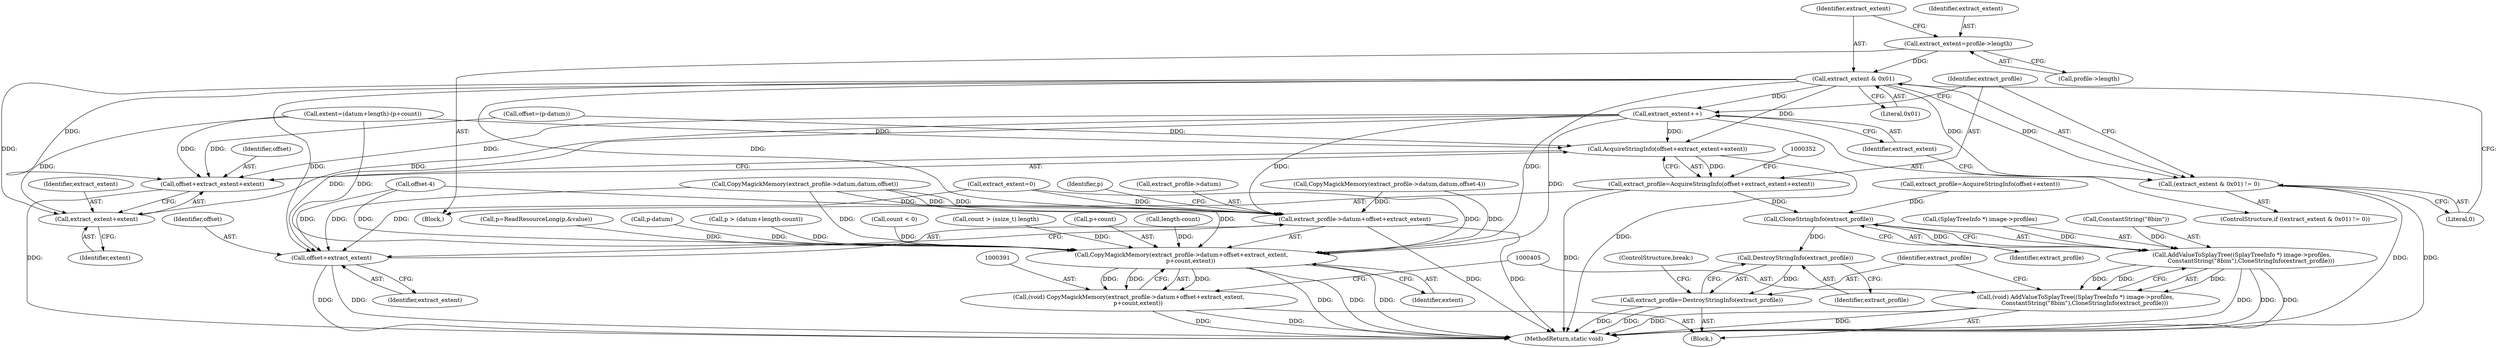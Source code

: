 digraph "0_ImageMagick_478cce544fdf1de882d78381768458f397964453@pointer" {
"1000330" [label="(Call,extract_extent=profile->length)"];
"1000337" [label="(Call,extract_extent & 0x01)"];
"1000336" [label="(Call,(extract_extent & 0x01) != 0)"];
"1000341" [label="(Call,extract_extent++)"];
"1000345" [label="(Call,AcquireStringInfo(offset+extract_extent+extent))"];
"1000343" [label="(Call,extract_profile=AcquireStringInfo(offset+extract_extent+extent))"];
"1000414" [label="(Call,CloneStringInfo(extract_profile))"];
"1000406" [label="(Call,AddValueToSplayTree((SplayTreeInfo *) image->profiles,\n          ConstantString(\"8bim\"),CloneStringInfo(extract_profile)))"];
"1000404" [label="(Call,(void) AddValueToSplayTree((SplayTreeInfo *) image->profiles,\n          ConstantString(\"8bim\"),CloneStringInfo(extract_profile)))"];
"1000418" [label="(Call,DestroyStringInfo(extract_profile))"];
"1000416" [label="(Call,extract_profile=DestroyStringInfo(extract_profile))"];
"1000346" [label="(Call,offset+extract_extent+extent)"];
"1000348" [label="(Call,extract_extent+extent)"];
"1000392" [label="(Call,CopyMagickMemory(extract_profile->datum+offset+extract_extent,\n          p+count,extent))"];
"1000390" [label="(Call,(void) CopyMagickMemory(extract_profile->datum+offset+extract_extent,\n          p+count,extent))"];
"1000393" [label="(Call,extract_profile->datum+offset+extract_extent)"];
"1000397" [label="(Call,offset+extract_extent)"];
"1000418" [label="(Call,DestroyStringInfo(extract_profile))"];
"1000368" [label="(Call,offset-4)"];
"1000399" [label="(Identifier,extract_extent)"];
"1000336" [label="(Call,(extract_extent & 0x01) != 0)"];
"1000280" [label="(Block,)"];
"1000414" [label="(Call,CloneStringInfo(extract_profile))"];
"1000309" [label="(Call,extract_profile=AcquireStringInfo(offset+extent))"];
"1000403" [label="(Identifier,extent)"];
"1000234" [label="(Call,p=ReadResourceLong(p,&value))"];
"1000340" [label="(Literal,0)"];
"1000401" [label="(Identifier,p)"];
"1000416" [label="(Call,extract_profile=DestroyStringInfo(extract_profile))"];
"1000330" [label="(Call,extract_extent=profile->length)"];
"1000390" [label="(Call,(void) CopyMagickMemory(extract_profile->datum+offset+extract_extent,\n          p+count,extent))"];
"1000325" [label="(Call,offset=(p-datum))"];
"1000345" [label="(Call,AcquireStringInfo(offset+extract_extent+extent))"];
"1000394" [label="(Call,extract_profile->datum)"];
"1000342" [label="(Identifier,extract_extent)"];
"1000327" [label="(Call,p-datum)"];
"1000346" [label="(Call,offset+extract_extent+extent)"];
"1000398" [label="(Identifier,offset)"];
"1000397" [label="(Call,offset+extract_extent)"];
"1000419" [label="(Identifier,extract_profile)"];
"1000317" [label="(Call,CopyMagickMemory(extract_profile->datum,datum,offset))"];
"1000353" [label="(Call,CopyMagickMemory(extract_profile->datum,datum,offset-4))"];
"1000259" [label="(Call,p > (datum+length-count))"];
"1000406" [label="(Call,AddValueToSplayTree((SplayTreeInfo *) image->profiles,\n          ConstantString(\"8bim\"),CloneStringInfo(extract_profile)))"];
"1000324" [label="(Block,)"];
"1000348" [label="(Call,extract_extent+extent)"];
"1000404" [label="(Call,(void) AddValueToSplayTree((SplayTreeInfo *) image->profiles,\n          ConstantString(\"8bim\"),CloneStringInfo(extract_profile)))"];
"1000285" [label="(Call,extract_extent=0)"];
"1000288" [label="(Call,extent=(datum+length)-(p+count))"];
"1000337" [label="(Call,extract_extent & 0x01)"];
"1000335" [label="(ControlStructure,if ((extract_extent & 0x01) != 0))"];
"1000412" [label="(Call,ConstantString(\"8bim\"))"];
"1000392" [label="(Call,CopyMagickMemory(extract_profile->datum+offset+extract_extent,\n          p+count,extent))"];
"1000341" [label="(Call,extract_extent++)"];
"1000332" [label="(Call,profile->length)"];
"1000255" [label="(Call,count < 0)"];
"1000343" [label="(Call,extract_profile=AcquireStringInfo(offset+extract_extent+extent))"];
"1000393" [label="(Call,extract_profile->datum+offset+extract_extent)"];
"1000420" [label="(ControlStructure,break;)"];
"1000407" [label="(Call,(SplayTreeInfo *) image->profiles)"];
"1000350" [label="(Identifier,extent)"];
"1000266" [label="(Call,count > (ssize_t) length)"];
"1000338" [label="(Identifier,extract_extent)"];
"1000347" [label="(Identifier,offset)"];
"1000349" [label="(Identifier,extract_extent)"];
"1000400" [label="(Call,p+count)"];
"1000263" [label="(Call,length-count)"];
"1000417" [label="(Identifier,extract_profile)"];
"1000415" [label="(Identifier,extract_profile)"];
"1000421" [label="(MethodReturn,static void)"];
"1000331" [label="(Identifier,extract_extent)"];
"1000344" [label="(Identifier,extract_profile)"];
"1000339" [label="(Literal,0x01)"];
"1000330" -> "1000324"  [label="AST: "];
"1000330" -> "1000332"  [label="CFG: "];
"1000331" -> "1000330"  [label="AST: "];
"1000332" -> "1000330"  [label="AST: "];
"1000338" -> "1000330"  [label="CFG: "];
"1000330" -> "1000337"  [label="DDG: "];
"1000337" -> "1000336"  [label="AST: "];
"1000337" -> "1000339"  [label="CFG: "];
"1000338" -> "1000337"  [label="AST: "];
"1000339" -> "1000337"  [label="AST: "];
"1000340" -> "1000337"  [label="CFG: "];
"1000337" -> "1000336"  [label="DDG: "];
"1000337" -> "1000336"  [label="DDG: "];
"1000337" -> "1000341"  [label="DDG: "];
"1000337" -> "1000345"  [label="DDG: "];
"1000337" -> "1000346"  [label="DDG: "];
"1000337" -> "1000348"  [label="DDG: "];
"1000337" -> "1000392"  [label="DDG: "];
"1000337" -> "1000393"  [label="DDG: "];
"1000337" -> "1000397"  [label="DDG: "];
"1000336" -> "1000335"  [label="AST: "];
"1000336" -> "1000340"  [label="CFG: "];
"1000340" -> "1000336"  [label="AST: "];
"1000342" -> "1000336"  [label="CFG: "];
"1000344" -> "1000336"  [label="CFG: "];
"1000336" -> "1000421"  [label="DDG: "];
"1000336" -> "1000421"  [label="DDG: "];
"1000341" -> "1000335"  [label="AST: "];
"1000341" -> "1000342"  [label="CFG: "];
"1000342" -> "1000341"  [label="AST: "];
"1000344" -> "1000341"  [label="CFG: "];
"1000341" -> "1000345"  [label="DDG: "];
"1000341" -> "1000346"  [label="DDG: "];
"1000341" -> "1000348"  [label="DDG: "];
"1000341" -> "1000392"  [label="DDG: "];
"1000341" -> "1000393"  [label="DDG: "];
"1000341" -> "1000397"  [label="DDG: "];
"1000345" -> "1000343"  [label="AST: "];
"1000345" -> "1000346"  [label="CFG: "];
"1000346" -> "1000345"  [label="AST: "];
"1000343" -> "1000345"  [label="CFG: "];
"1000345" -> "1000421"  [label="DDG: "];
"1000345" -> "1000343"  [label="DDG: "];
"1000325" -> "1000345"  [label="DDG: "];
"1000288" -> "1000345"  [label="DDG: "];
"1000343" -> "1000324"  [label="AST: "];
"1000344" -> "1000343"  [label="AST: "];
"1000352" -> "1000343"  [label="CFG: "];
"1000343" -> "1000421"  [label="DDG: "];
"1000343" -> "1000414"  [label="DDG: "];
"1000414" -> "1000406"  [label="AST: "];
"1000414" -> "1000415"  [label="CFG: "];
"1000415" -> "1000414"  [label="AST: "];
"1000406" -> "1000414"  [label="CFG: "];
"1000414" -> "1000406"  [label="DDG: "];
"1000309" -> "1000414"  [label="DDG: "];
"1000414" -> "1000418"  [label="DDG: "];
"1000406" -> "1000404"  [label="AST: "];
"1000407" -> "1000406"  [label="AST: "];
"1000412" -> "1000406"  [label="AST: "];
"1000404" -> "1000406"  [label="CFG: "];
"1000406" -> "1000421"  [label="DDG: "];
"1000406" -> "1000421"  [label="DDG: "];
"1000406" -> "1000421"  [label="DDG: "];
"1000406" -> "1000404"  [label="DDG: "];
"1000406" -> "1000404"  [label="DDG: "];
"1000406" -> "1000404"  [label="DDG: "];
"1000407" -> "1000406"  [label="DDG: "];
"1000412" -> "1000406"  [label="DDG: "];
"1000404" -> "1000280"  [label="AST: "];
"1000405" -> "1000404"  [label="AST: "];
"1000417" -> "1000404"  [label="CFG: "];
"1000404" -> "1000421"  [label="DDG: "];
"1000404" -> "1000421"  [label="DDG: "];
"1000418" -> "1000416"  [label="AST: "];
"1000418" -> "1000419"  [label="CFG: "];
"1000419" -> "1000418"  [label="AST: "];
"1000416" -> "1000418"  [label="CFG: "];
"1000418" -> "1000416"  [label="DDG: "];
"1000416" -> "1000280"  [label="AST: "];
"1000417" -> "1000416"  [label="AST: "];
"1000420" -> "1000416"  [label="CFG: "];
"1000416" -> "1000421"  [label="DDG: "];
"1000416" -> "1000421"  [label="DDG: "];
"1000346" -> "1000348"  [label="CFG: "];
"1000347" -> "1000346"  [label="AST: "];
"1000348" -> "1000346"  [label="AST: "];
"1000346" -> "1000421"  [label="DDG: "];
"1000325" -> "1000346"  [label="DDG: "];
"1000288" -> "1000346"  [label="DDG: "];
"1000348" -> "1000350"  [label="CFG: "];
"1000349" -> "1000348"  [label="AST: "];
"1000350" -> "1000348"  [label="AST: "];
"1000288" -> "1000348"  [label="DDG: "];
"1000392" -> "1000390"  [label="AST: "];
"1000392" -> "1000403"  [label="CFG: "];
"1000393" -> "1000392"  [label="AST: "];
"1000400" -> "1000392"  [label="AST: "];
"1000403" -> "1000392"  [label="AST: "];
"1000390" -> "1000392"  [label="CFG: "];
"1000392" -> "1000421"  [label="DDG: "];
"1000392" -> "1000421"  [label="DDG: "];
"1000392" -> "1000421"  [label="DDG: "];
"1000392" -> "1000390"  [label="DDG: "];
"1000392" -> "1000390"  [label="DDG: "];
"1000392" -> "1000390"  [label="DDG: "];
"1000317" -> "1000392"  [label="DDG: "];
"1000317" -> "1000392"  [label="DDG: "];
"1000353" -> "1000392"  [label="DDG: "];
"1000368" -> "1000392"  [label="DDG: "];
"1000285" -> "1000392"  [label="DDG: "];
"1000327" -> "1000392"  [label="DDG: "];
"1000259" -> "1000392"  [label="DDG: "];
"1000234" -> "1000392"  [label="DDG: "];
"1000263" -> "1000392"  [label="DDG: "];
"1000266" -> "1000392"  [label="DDG: "];
"1000255" -> "1000392"  [label="DDG: "];
"1000288" -> "1000392"  [label="DDG: "];
"1000390" -> "1000280"  [label="AST: "];
"1000391" -> "1000390"  [label="AST: "];
"1000405" -> "1000390"  [label="CFG: "];
"1000390" -> "1000421"  [label="DDG: "];
"1000390" -> "1000421"  [label="DDG: "];
"1000393" -> "1000397"  [label="CFG: "];
"1000394" -> "1000393"  [label="AST: "];
"1000397" -> "1000393"  [label="AST: "];
"1000401" -> "1000393"  [label="CFG: "];
"1000393" -> "1000421"  [label="DDG: "];
"1000393" -> "1000421"  [label="DDG: "];
"1000317" -> "1000393"  [label="DDG: "];
"1000317" -> "1000393"  [label="DDG: "];
"1000353" -> "1000393"  [label="DDG: "];
"1000368" -> "1000393"  [label="DDG: "];
"1000285" -> "1000393"  [label="DDG: "];
"1000397" -> "1000399"  [label="CFG: "];
"1000398" -> "1000397"  [label="AST: "];
"1000399" -> "1000397"  [label="AST: "];
"1000397" -> "1000421"  [label="DDG: "];
"1000397" -> "1000421"  [label="DDG: "];
"1000317" -> "1000397"  [label="DDG: "];
"1000368" -> "1000397"  [label="DDG: "];
"1000285" -> "1000397"  [label="DDG: "];
}
